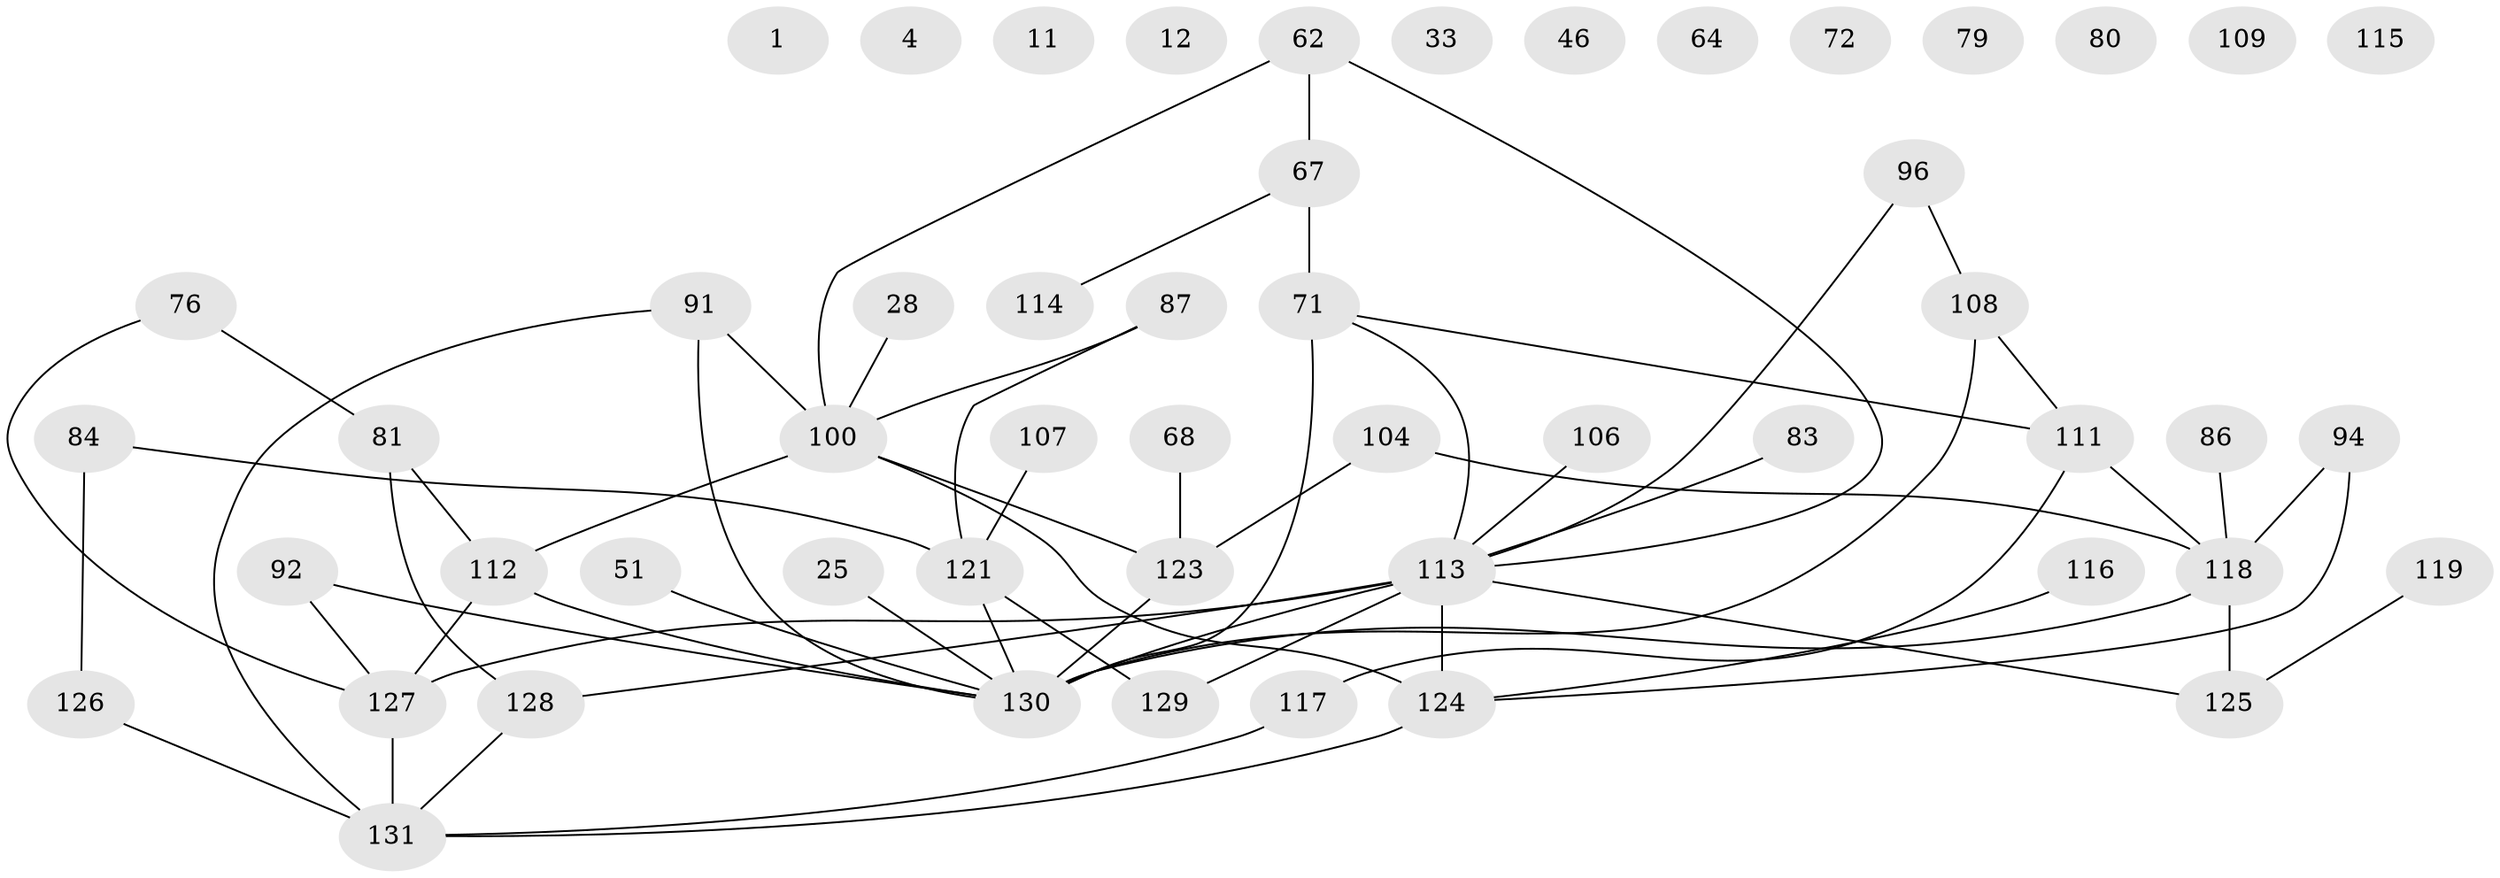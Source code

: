// original degree distribution, {0: 0.0916030534351145, 4: 0.11450381679389313, 1: 0.22900763358778625, 5: 0.04580152671755725, 3: 0.21374045801526717, 2: 0.2595419847328244, 7: 0.015267175572519083, 6: 0.030534351145038167}
// Generated by graph-tools (version 1.1) at 2025/43/03/04/25 21:43:19]
// undirected, 52 vertices, 62 edges
graph export_dot {
graph [start="1"]
  node [color=gray90,style=filled];
  1;
  4;
  11;
  12;
  25;
  28;
  33;
  46;
  51;
  62;
  64;
  67 [super="+40"];
  68;
  71;
  72;
  76;
  79;
  80;
  81;
  83 [super="+47"];
  84 [super="+19+7+57+58"];
  86;
  87 [super="+24"];
  91 [super="+69"];
  92 [super="+66+70"];
  94 [super="+9+26+48"];
  96 [super="+82+30"];
  100 [super="+49"];
  104 [super="+20"];
  106;
  107;
  108 [super="+34"];
  109;
  111 [super="+110"];
  112 [super="+102"];
  113 [super="+18+90"];
  114 [super="+103"];
  115;
  116;
  117 [super="+42+99"];
  118 [super="+45"];
  119;
  121;
  123 [super="+56+54+97"];
  124 [super="+10+101+95"];
  125 [super="+74+38+88"];
  126 [super="+61"];
  127 [super="+32+93+73+105"];
  128 [super="+14+122"];
  129;
  130 [super="+27+120"];
  131 [super="+59+85"];
  25 -- 130;
  28 -- 100;
  51 -- 130;
  62 -- 67;
  62 -- 100;
  62 -- 113;
  67 -- 71 [weight=2];
  67 -- 114;
  68 -- 123;
  71 -- 111;
  71 -- 130 [weight=2];
  71 -- 113;
  76 -- 81;
  76 -- 127;
  81 -- 128 [weight=2];
  81 -- 112;
  83 -- 113;
  84 -- 121;
  84 -- 126;
  86 -- 118;
  87 -- 121;
  87 -- 100;
  91 -- 130;
  91 -- 100;
  91 -- 131;
  92 -- 130;
  92 -- 127;
  94 -- 118;
  94 -- 124;
  96 -- 108;
  96 -- 113;
  100 -- 123 [weight=2];
  100 -- 124 [weight=2];
  100 -- 112;
  104 -- 123;
  104 -- 118;
  106 -- 113;
  107 -- 121;
  108 -- 111;
  108 -- 130 [weight=2];
  111 -- 117;
  111 -- 118;
  112 -- 130;
  112 -- 127;
  113 -- 127 [weight=2];
  113 -- 130 [weight=2];
  113 -- 129;
  113 -- 128;
  113 -- 124;
  113 -- 125;
  116 -- 124;
  117 -- 131;
  118 -- 125;
  118 -- 130 [weight=2];
  119 -- 125;
  121 -- 129;
  121 -- 130 [weight=2];
  123 -- 130;
  124 -- 131 [weight=2];
  126 -- 131 [weight=2];
  127 -- 131 [weight=3];
  128 -- 131;
}
